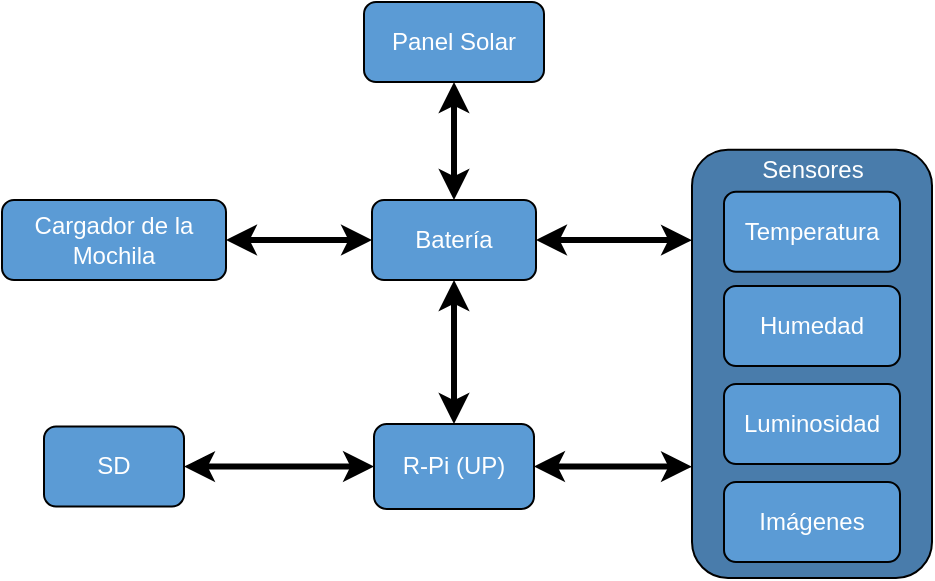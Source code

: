 <mxfile version="14.9.6" type="device"><diagram id="b6pocJY9CHgBc72WGK0m" name="Page-1"><mxGraphModel dx="813" dy="435" grid="1" gridSize="10" guides="1" tooltips="1" connect="1" arrows="1" fold="1" page="1" pageScale="1" pageWidth="827" pageHeight="1169" math="0" shadow="0"><root><mxCell id="0"/><mxCell id="1" parent="0"/><mxCell id="6pdZqBowtHjrku86IgUR-5" value="" style="rounded=1;whiteSpace=wrap;html=1;fillColor=#497CAB;" parent="1" vertex="1"><mxGeometry x="870" y="202.896" width="120" height="214.104" as="geometry"/></mxCell><mxCell id="JjuwSj01-MqEkZ7mgdsU-22" style="edgeStyle=orthogonalEdgeStyle;rounded=0;orthogonalLoop=1;jettySize=auto;html=1;entryX=0;entryY=0.74;entryDx=0;entryDy=0;entryPerimeter=0;startArrow=classic;startFill=1;strokeWidth=3;" edge="1" parent="1" source="VLvqE0nvj4jKx-WeodR5-4" target="6pdZqBowtHjrku86IgUR-5"><mxGeometry relative="1" as="geometry"/></mxCell><mxCell id="VLvqE0nvj4jKx-WeodR5-4" value="&lt;font color=&quot;#FFFFFF&quot;&gt;R-Pi (UP)&lt;/font&gt;" style="rounded=1;whiteSpace=wrap;html=1;fillColor=#5B9BD5;" parent="1" vertex="1"><mxGeometry x="711" y="340" width="80" height="42.5" as="geometry"/></mxCell><mxCell id="JjuwSj01-MqEkZ7mgdsU-13" value="" style="edgeStyle=orthogonalEdgeStyle;rounded=0;orthogonalLoop=1;jettySize=auto;html=1;startArrow=classic;startFill=1;strokeWidth=3;" edge="1" parent="1" source="VLvqE0nvj4jKx-WeodR5-6" target="VLvqE0nvj4jKx-WeodR5-4"><mxGeometry relative="1" as="geometry"/></mxCell><mxCell id="VLvqE0nvj4jKx-WeodR5-6" value="&lt;font color=&quot;#ffffff&quot;&gt;SD&lt;/font&gt;" style="rounded=1;whiteSpace=wrap;html=1;fillColor=#5B9BD5;" parent="1" vertex="1"><mxGeometry x="546" y="341.25" width="70" height="40" as="geometry"/></mxCell><mxCell id="JjuwSj01-MqEkZ7mgdsU-12" value="" style="edgeStyle=orthogonalEdgeStyle;rounded=0;orthogonalLoop=1;jettySize=auto;html=1;startArrow=classic;startFill=1;strokeWidth=3;" edge="1" parent="1" source="VLvqE0nvj4jKx-WeodR5-10" target="VLvqE0nvj4jKx-WeodR5-4"><mxGeometry relative="1" as="geometry"/></mxCell><mxCell id="JjuwSj01-MqEkZ7mgdsU-21" style="edgeStyle=orthogonalEdgeStyle;rounded=0;orthogonalLoop=1;jettySize=auto;html=1;entryX=0;entryY=0.211;entryDx=0;entryDy=0;entryPerimeter=0;startArrow=classic;startFill=1;strokeWidth=3;" edge="1" parent="1" source="VLvqE0nvj4jKx-WeodR5-10" target="6pdZqBowtHjrku86IgUR-5"><mxGeometry relative="1" as="geometry"/></mxCell><mxCell id="VLvqE0nvj4jKx-WeodR5-10" value="&lt;font color=&quot;#ffffff&quot;&gt;Batería&lt;/font&gt;" style="rounded=1;whiteSpace=wrap;html=1;fillColor=#5B9BD5;" parent="1" vertex="1"><mxGeometry x="710" y="228" width="82" height="40" as="geometry"/></mxCell><mxCell id="JjuwSj01-MqEkZ7mgdsU-10" value="" style="edgeStyle=orthogonalEdgeStyle;rounded=0;orthogonalLoop=1;jettySize=auto;html=1;startArrow=classic;startFill=1;strokeWidth=3;" edge="1" parent="1" source="VLvqE0nvj4jKx-WeodR5-11" target="VLvqE0nvj4jKx-WeodR5-10"><mxGeometry relative="1" as="geometry"/></mxCell><mxCell id="VLvqE0nvj4jKx-WeodR5-11" value="&lt;font color=&quot;#ffffff&quot;&gt;Panel Solar&lt;/font&gt;" style="rounded=1;whiteSpace=wrap;html=1;fillColor=#5B9BD5;" parent="1" vertex="1"><mxGeometry x="706" y="129" width="90" height="40" as="geometry"/></mxCell><mxCell id="JjuwSj01-MqEkZ7mgdsU-11" value="" style="edgeStyle=orthogonalEdgeStyle;rounded=0;orthogonalLoop=1;jettySize=auto;html=1;startArrow=classic;startFill=1;strokeWidth=3;" edge="1" parent="1" source="VLvqE0nvj4jKx-WeodR5-38" target="VLvqE0nvj4jKx-WeodR5-10"><mxGeometry relative="1" as="geometry"/></mxCell><mxCell id="VLvqE0nvj4jKx-WeodR5-38" value="&lt;font color=&quot;#ffffff&quot;&gt;Cargador de la Mochila&lt;/font&gt;" style="rounded=1;whiteSpace=wrap;html=1;fillColor=#5B9BD5;" parent="1" vertex="1"><mxGeometry x="525" y="228" width="112" height="40" as="geometry"/></mxCell><mxCell id="6pdZqBowtHjrku86IgUR-20" value="&lt;font color=&quot;#FFFFFF&quot;&gt;&lt;span style=&quot;background-color: transparent&quot;&gt;Sensores&lt;/span&gt;&lt;/font&gt;" style="text;html=1;align=center;verticalAlign=middle;resizable=0;points=[];autosize=1;strokeColor=none;shadow=0;rounded=0;" parent="1" vertex="1"><mxGeometry x="895" y="202.9" width="70" height="20" as="geometry"/></mxCell><mxCell id="6pdZqBowtHjrku86IgUR-1" value="&lt;font color=&quot;#FFFFFF&quot;&gt;Temperatura&lt;/font&gt;" style="rounded=1;whiteSpace=wrap;html=1;fillColor=#5B9BD5;" parent="1" vertex="1"><mxGeometry x="886" y="223.9" width="88" height="40" as="geometry"/></mxCell><mxCell id="6pdZqBowtHjrku86IgUR-8" value="&lt;font color=&quot;#FFFFFF&quot;&gt;Humedad&lt;/font&gt;" style="rounded=1;whiteSpace=wrap;html=1;fillColor=#5B9BD5;" parent="1" vertex="1"><mxGeometry x="886" y="271" width="88" height="40" as="geometry"/></mxCell><mxCell id="6pdZqBowtHjrku86IgUR-10" value="&lt;font color=&quot;#FFFFFF&quot;&gt;Luminosidad&lt;/font&gt;" style="rounded=1;whiteSpace=wrap;html=1;fillColor=#5B9BD5;" parent="1" vertex="1"><mxGeometry x="886" y="320" width="88" height="40" as="geometry"/></mxCell><mxCell id="6pdZqBowtHjrku86IgUR-11" value="&lt;font color=&quot;#FFFFFF&quot;&gt;Imágenes&lt;/font&gt;" style="rounded=1;whiteSpace=wrap;html=1;fillColor=#5B9BD5;" parent="1" vertex="1"><mxGeometry x="886" y="369" width="88" height="40" as="geometry"/></mxCell></root></mxGraphModel></diagram></mxfile>